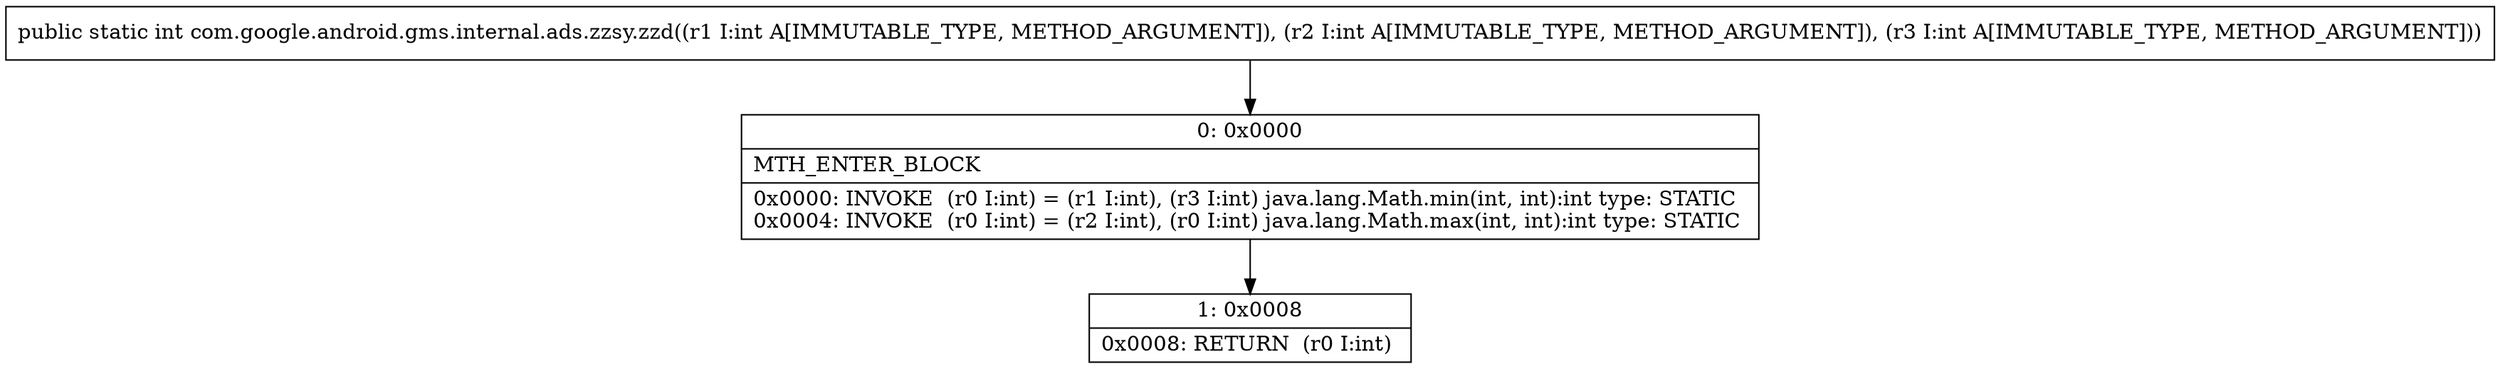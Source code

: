 digraph "CFG forcom.google.android.gms.internal.ads.zzsy.zzd(III)I" {
Node_0 [shape=record,label="{0\:\ 0x0000|MTH_ENTER_BLOCK\l|0x0000: INVOKE  (r0 I:int) = (r1 I:int), (r3 I:int) java.lang.Math.min(int, int):int type: STATIC \l0x0004: INVOKE  (r0 I:int) = (r2 I:int), (r0 I:int) java.lang.Math.max(int, int):int type: STATIC \l}"];
Node_1 [shape=record,label="{1\:\ 0x0008|0x0008: RETURN  (r0 I:int) \l}"];
MethodNode[shape=record,label="{public static int com.google.android.gms.internal.ads.zzsy.zzd((r1 I:int A[IMMUTABLE_TYPE, METHOD_ARGUMENT]), (r2 I:int A[IMMUTABLE_TYPE, METHOD_ARGUMENT]), (r3 I:int A[IMMUTABLE_TYPE, METHOD_ARGUMENT])) }"];
MethodNode -> Node_0;
Node_0 -> Node_1;
}

